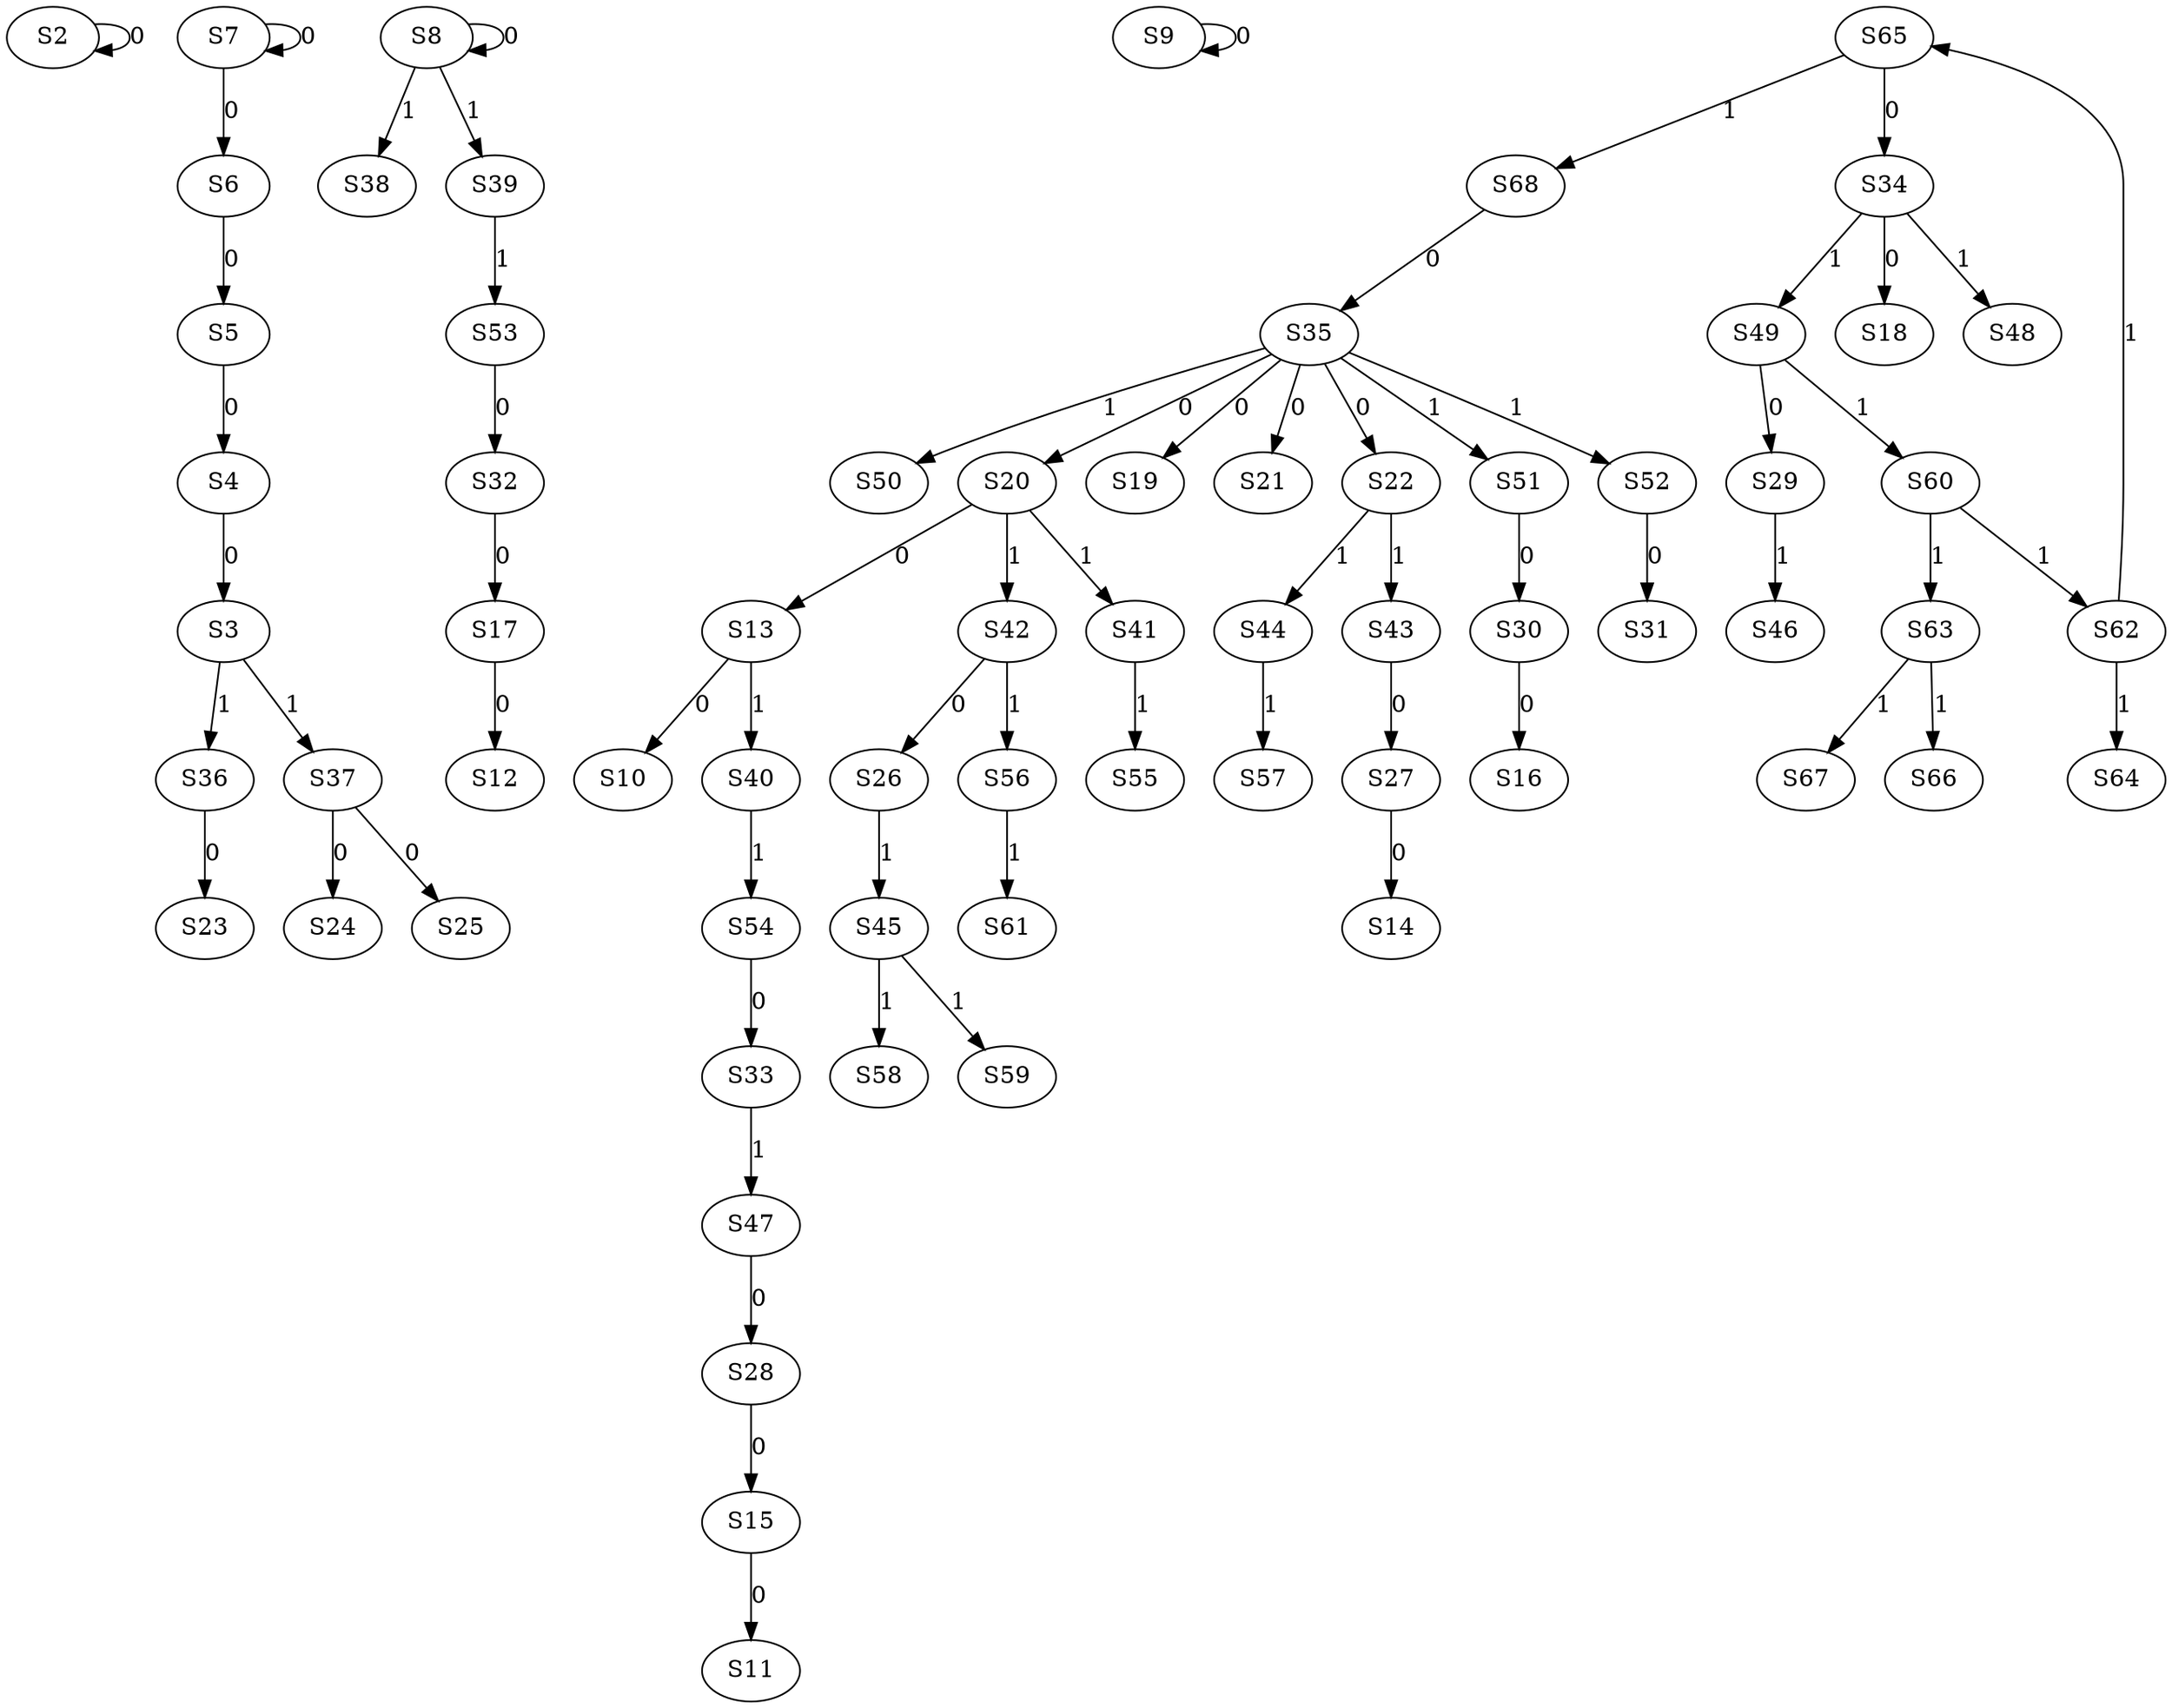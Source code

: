 strict digraph {
	S2 -> S2 [ label = 0 ];
	S4 -> S3 [ label = 0 ];
	S5 -> S4 [ label = 0 ];
	S6 -> S5 [ label = 0 ];
	S7 -> S6 [ label = 0 ];
	S7 -> S7 [ label = 0 ];
	S8 -> S8 [ label = 0 ];
	S9 -> S9 [ label = 0 ];
	S13 -> S10 [ label = 0 ];
	S15 -> S11 [ label = 0 ];
	S17 -> S12 [ label = 0 ];
	S20 -> S13 [ label = 0 ];
	S27 -> S14 [ label = 0 ];
	S28 -> S15 [ label = 0 ];
	S30 -> S16 [ label = 0 ];
	S32 -> S17 [ label = 0 ];
	S34 -> S18 [ label = 0 ];
	S35 -> S19 [ label = 0 ];
	S35 -> S20 [ label = 0 ];
	S35 -> S21 [ label = 0 ];
	S35 -> S22 [ label = 0 ];
	S36 -> S23 [ label = 0 ];
	S37 -> S24 [ label = 0 ];
	S37 -> S25 [ label = 0 ];
	S42 -> S26 [ label = 0 ];
	S43 -> S27 [ label = 0 ];
	S47 -> S28 [ label = 0 ];
	S49 -> S29 [ label = 0 ];
	S51 -> S30 [ label = 0 ];
	S52 -> S31 [ label = 0 ];
	S53 -> S32 [ label = 0 ];
	S54 -> S33 [ label = 0 ];
	S65 -> S34 [ label = 0 ];
	S68 -> S35 [ label = 0 ];
	S3 -> S36 [ label = 1 ];
	S3 -> S37 [ label = 1 ];
	S8 -> S38 [ label = 1 ];
	S8 -> S39 [ label = 1 ];
	S13 -> S40 [ label = 1 ];
	S20 -> S41 [ label = 1 ];
	S20 -> S42 [ label = 1 ];
	S22 -> S43 [ label = 1 ];
	S22 -> S44 [ label = 1 ];
	S26 -> S45 [ label = 1 ];
	S29 -> S46 [ label = 1 ];
	S33 -> S47 [ label = 1 ];
	S34 -> S48 [ label = 1 ];
	S34 -> S49 [ label = 1 ];
	S35 -> S50 [ label = 1 ];
	S35 -> S51 [ label = 1 ];
	S35 -> S52 [ label = 1 ];
	S39 -> S53 [ label = 1 ];
	S40 -> S54 [ label = 1 ];
	S41 -> S55 [ label = 1 ];
	S42 -> S56 [ label = 1 ];
	S44 -> S57 [ label = 1 ];
	S45 -> S58 [ label = 1 ];
	S45 -> S59 [ label = 1 ];
	S49 -> S60 [ label = 1 ];
	S56 -> S61 [ label = 1 ];
	S60 -> S62 [ label = 1 ];
	S60 -> S63 [ label = 1 ];
	S62 -> S64 [ label = 1 ];
	S62 -> S65 [ label = 1 ];
	S63 -> S66 [ label = 1 ];
	S63 -> S67 [ label = 1 ];
	S65 -> S68 [ label = 1 ];
}